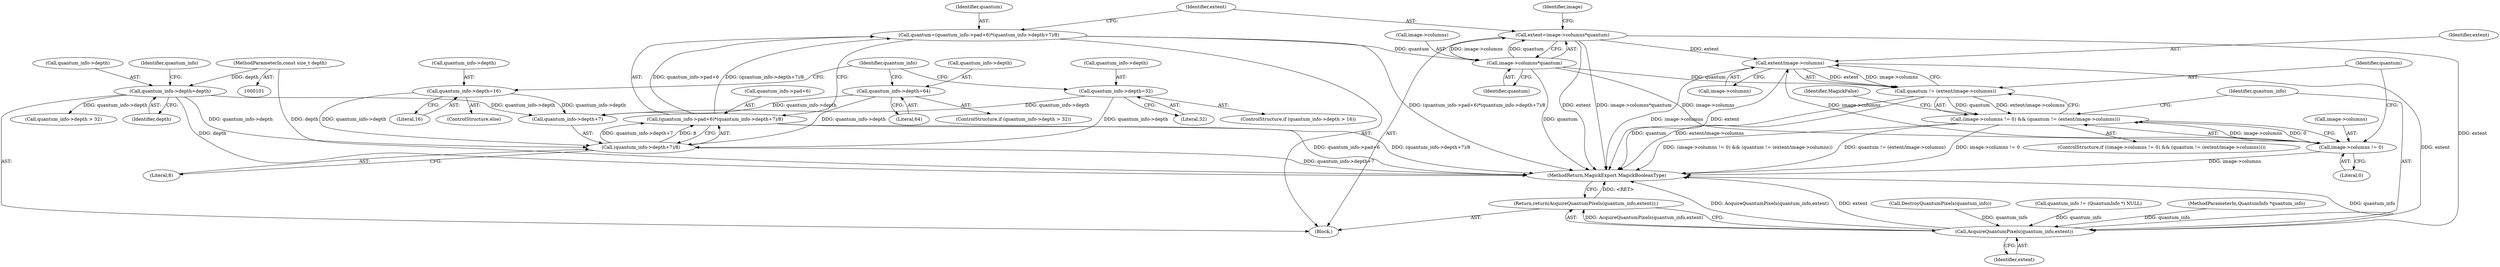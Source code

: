 digraph "1_ImageMagick_c4e63ad30bc42da691f2b5f82a24516dd6b4dc70_0@del" {
"1000229" [label="(Call,extent/image->columns)"];
"1000213" [label="(Call,extent=image->columns*quantum)"];
"1000215" [label="(Call,image->columns*quantum)"];
"1000198" [label="(Call,quantum=(quantum_info->pad+6)*(quantum_info->depth+7)/8)"];
"1000200" [label="(Call,(quantum_info->pad+6)*(quantum_info->depth+7)/8)"];
"1000206" [label="(Call,(quantum_info->depth+7)/8)"];
"1000177" [label="(Call,quantum_info->depth=32)"];
"1000147" [label="(Call,quantum_info->depth=depth)"];
"1000104" [label="(MethodParameterIn,const size_t depth)"];
"1000165" [label="(Call,quantum_info->depth=64)"];
"1000183" [label="(Call,quantum_info->depth=16)"];
"1000222" [label="(Call,image->columns != 0)"];
"1000227" [label="(Call,quantum != (extent/image->columns))"];
"1000221" [label="(Call,(image->columns != 0) && (quantum != (extent/image->columns)))"];
"1000237" [label="(Call,AcquireQuantumPixels(quantum_info,extent))"];
"1000236" [label="(Return,return(AcquireQuantumPixels(quantum_info,extent));)"];
"1000178" [label="(Call,quantum_info->depth)"];
"1000187" [label="(Literal,16)"];
"1000229" [label="(Call,extent/image->columns)"];
"1000215" [label="(Call,image->columns*quantum)"];
"1000201" [label="(Call,quantum_info->pad+6)"];
"1000169" [label="(Literal,64)"];
"1000213" [label="(Call,extent=image->columns*quantum)"];
"1000235" [label="(Identifier,MagickFalse)"];
"1000219" [label="(Identifier,quantum)"];
"1000227" [label="(Call,quantum != (extent/image->columns))"];
"1000230" [label="(Identifier,extent)"];
"1000223" [label="(Call,image->columns)"];
"1000231" [label="(Call,image->columns)"];
"1000191" [label="(Identifier,quantum_info)"];
"1000214" [label="(Identifier,extent)"];
"1000199" [label="(Identifier,quantum)"];
"1000181" [label="(Literal,32)"];
"1000160" [label="(Call,quantum_info->depth > 32)"];
"1000196" [label="(Call,DestroyQuantumPixels(quantum_info))"];
"1000171" [label="(ControlStructure,if (quantum_info->depth > 16))"];
"1000151" [label="(Identifier,depth)"];
"1000147" [label="(Call,quantum_info->depth=depth)"];
"1000184" [label="(Call,quantum_info->depth)"];
"1000200" [label="(Call,(quantum_info->pad+6)*(quantum_info->depth+7)/8)"];
"1000226" [label="(Literal,0)"];
"1000136" [label="(Call,quantum_info != (QuantumInfo *) NULL)"];
"1000166" [label="(Call,quantum_info->depth)"];
"1000240" [label="(MethodReturn,MagickExport MagickBooleanType)"];
"1000239" [label="(Identifier,extent)"];
"1000103" [label="(MethodParameterIn,QuantumInfo *quantum_info)"];
"1000212" [label="(Literal,8)"];
"1000198" [label="(Call,quantum=(quantum_info->pad+6)*(quantum_info->depth+7)/8)"];
"1000238" [label="(Identifier,quantum_info)"];
"1000236" [label="(Return,return(AcquireQuantumPixels(quantum_info,extent));)"];
"1000237" [label="(Call,AcquireQuantumPixels(quantum_info,extent))"];
"1000224" [label="(Identifier,image)"];
"1000105" [label="(Block,)"];
"1000104" [label="(MethodParameterIn,const size_t depth)"];
"1000148" [label="(Call,quantum_info->depth)"];
"1000221" [label="(Call,(image->columns != 0) && (quantum != (extent/image->columns)))"];
"1000206" [label="(Call,(quantum_info->depth+7)/8)"];
"1000222" [label="(Call,image->columns != 0)"];
"1000177" [label="(Call,quantum_info->depth=32)"];
"1000228" [label="(Identifier,quantum)"];
"1000159" [label="(ControlStructure,if (quantum_info->depth > 32))"];
"1000155" [label="(Identifier,quantum_info)"];
"1000165" [label="(Call,quantum_info->depth=64)"];
"1000182" [label="(ControlStructure,else)"];
"1000183" [label="(Call,quantum_info->depth=16)"];
"1000216" [label="(Call,image->columns)"];
"1000220" [label="(ControlStructure,if ((image->columns != 0) && (quantum != (extent/image->columns))))"];
"1000207" [label="(Call,quantum_info->depth+7)"];
"1000229" -> "1000227"  [label="AST: "];
"1000229" -> "1000231"  [label="CFG: "];
"1000230" -> "1000229"  [label="AST: "];
"1000231" -> "1000229"  [label="AST: "];
"1000227" -> "1000229"  [label="CFG: "];
"1000229" -> "1000240"  [label="DDG: image->columns"];
"1000229" -> "1000240"  [label="DDG: extent"];
"1000229" -> "1000227"  [label="DDG: extent"];
"1000229" -> "1000227"  [label="DDG: image->columns"];
"1000213" -> "1000229"  [label="DDG: extent"];
"1000222" -> "1000229"  [label="DDG: image->columns"];
"1000229" -> "1000237"  [label="DDG: extent"];
"1000213" -> "1000105"  [label="AST: "];
"1000213" -> "1000215"  [label="CFG: "];
"1000214" -> "1000213"  [label="AST: "];
"1000215" -> "1000213"  [label="AST: "];
"1000224" -> "1000213"  [label="CFG: "];
"1000213" -> "1000240"  [label="DDG: extent"];
"1000213" -> "1000240"  [label="DDG: image->columns*quantum"];
"1000215" -> "1000213"  [label="DDG: image->columns"];
"1000215" -> "1000213"  [label="DDG: quantum"];
"1000213" -> "1000237"  [label="DDG: extent"];
"1000215" -> "1000219"  [label="CFG: "];
"1000216" -> "1000215"  [label="AST: "];
"1000219" -> "1000215"  [label="AST: "];
"1000215" -> "1000240"  [label="DDG: quantum"];
"1000198" -> "1000215"  [label="DDG: quantum"];
"1000215" -> "1000222"  [label="DDG: image->columns"];
"1000215" -> "1000227"  [label="DDG: quantum"];
"1000198" -> "1000105"  [label="AST: "];
"1000198" -> "1000200"  [label="CFG: "];
"1000199" -> "1000198"  [label="AST: "];
"1000200" -> "1000198"  [label="AST: "];
"1000214" -> "1000198"  [label="CFG: "];
"1000198" -> "1000240"  [label="DDG: (quantum_info->pad+6)*(quantum_info->depth+7)/8"];
"1000200" -> "1000198"  [label="DDG: quantum_info->pad+6"];
"1000200" -> "1000198"  [label="DDG: (quantum_info->depth+7)/8"];
"1000200" -> "1000206"  [label="CFG: "];
"1000201" -> "1000200"  [label="AST: "];
"1000206" -> "1000200"  [label="AST: "];
"1000200" -> "1000240"  [label="DDG: quantum_info->pad+6"];
"1000200" -> "1000240"  [label="DDG: (quantum_info->depth+7)/8"];
"1000206" -> "1000200"  [label="DDG: quantum_info->depth+7"];
"1000206" -> "1000200"  [label="DDG: 8"];
"1000206" -> "1000212"  [label="CFG: "];
"1000207" -> "1000206"  [label="AST: "];
"1000212" -> "1000206"  [label="AST: "];
"1000206" -> "1000240"  [label="DDG: quantum_info->depth+7"];
"1000177" -> "1000206"  [label="DDG: quantum_info->depth"];
"1000147" -> "1000206"  [label="DDG: quantum_info->depth"];
"1000165" -> "1000206"  [label="DDG: quantum_info->depth"];
"1000183" -> "1000206"  [label="DDG: quantum_info->depth"];
"1000177" -> "1000171"  [label="AST: "];
"1000177" -> "1000181"  [label="CFG: "];
"1000178" -> "1000177"  [label="AST: "];
"1000181" -> "1000177"  [label="AST: "];
"1000191" -> "1000177"  [label="CFG: "];
"1000177" -> "1000207"  [label="DDG: quantum_info->depth"];
"1000147" -> "1000105"  [label="AST: "];
"1000147" -> "1000151"  [label="CFG: "];
"1000148" -> "1000147"  [label="AST: "];
"1000151" -> "1000147"  [label="AST: "];
"1000155" -> "1000147"  [label="CFG: "];
"1000147" -> "1000240"  [label="DDG: depth"];
"1000104" -> "1000147"  [label="DDG: depth"];
"1000147" -> "1000160"  [label="DDG: quantum_info->depth"];
"1000147" -> "1000207"  [label="DDG: quantum_info->depth"];
"1000104" -> "1000101"  [label="AST: "];
"1000104" -> "1000240"  [label="DDG: depth"];
"1000165" -> "1000159"  [label="AST: "];
"1000165" -> "1000169"  [label="CFG: "];
"1000166" -> "1000165"  [label="AST: "];
"1000169" -> "1000165"  [label="AST: "];
"1000191" -> "1000165"  [label="CFG: "];
"1000165" -> "1000207"  [label="DDG: quantum_info->depth"];
"1000183" -> "1000182"  [label="AST: "];
"1000183" -> "1000187"  [label="CFG: "];
"1000184" -> "1000183"  [label="AST: "];
"1000187" -> "1000183"  [label="AST: "];
"1000191" -> "1000183"  [label="CFG: "];
"1000183" -> "1000207"  [label="DDG: quantum_info->depth"];
"1000222" -> "1000221"  [label="AST: "];
"1000222" -> "1000226"  [label="CFG: "];
"1000223" -> "1000222"  [label="AST: "];
"1000226" -> "1000222"  [label="AST: "];
"1000228" -> "1000222"  [label="CFG: "];
"1000221" -> "1000222"  [label="CFG: "];
"1000222" -> "1000240"  [label="DDG: image->columns"];
"1000222" -> "1000221"  [label="DDG: image->columns"];
"1000222" -> "1000221"  [label="DDG: 0"];
"1000227" -> "1000221"  [label="AST: "];
"1000228" -> "1000227"  [label="AST: "];
"1000221" -> "1000227"  [label="CFG: "];
"1000227" -> "1000240"  [label="DDG: quantum"];
"1000227" -> "1000240"  [label="DDG: extent/image->columns"];
"1000227" -> "1000221"  [label="DDG: quantum"];
"1000227" -> "1000221"  [label="DDG: extent/image->columns"];
"1000221" -> "1000220"  [label="AST: "];
"1000235" -> "1000221"  [label="CFG: "];
"1000238" -> "1000221"  [label="CFG: "];
"1000221" -> "1000240"  [label="DDG: (image->columns != 0) && (quantum != (extent/image->columns))"];
"1000221" -> "1000240"  [label="DDG: quantum != (extent/image->columns)"];
"1000221" -> "1000240"  [label="DDG: image->columns != 0"];
"1000237" -> "1000236"  [label="AST: "];
"1000237" -> "1000239"  [label="CFG: "];
"1000238" -> "1000237"  [label="AST: "];
"1000239" -> "1000237"  [label="AST: "];
"1000236" -> "1000237"  [label="CFG: "];
"1000237" -> "1000240"  [label="DDG: AcquireQuantumPixels(quantum_info,extent)"];
"1000237" -> "1000240"  [label="DDG: extent"];
"1000237" -> "1000240"  [label="DDG: quantum_info"];
"1000237" -> "1000236"  [label="DDG: AcquireQuantumPixels(quantum_info,extent)"];
"1000196" -> "1000237"  [label="DDG: quantum_info"];
"1000136" -> "1000237"  [label="DDG: quantum_info"];
"1000103" -> "1000237"  [label="DDG: quantum_info"];
"1000236" -> "1000105"  [label="AST: "];
"1000240" -> "1000236"  [label="CFG: "];
"1000236" -> "1000240"  [label="DDG: <RET>"];
}

